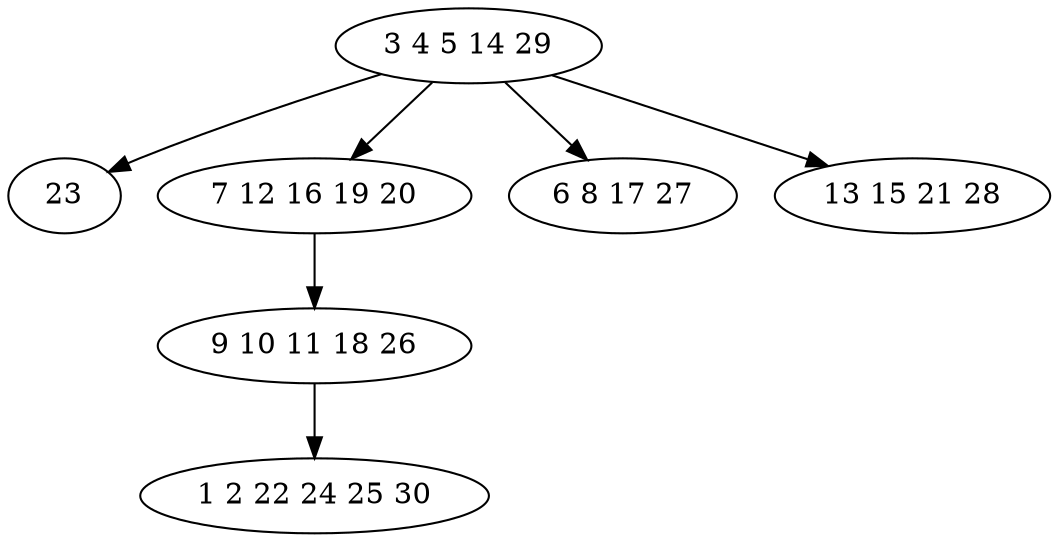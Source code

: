 digraph true_tree {
	"0" -> "1"
	"0" -> "2"
	"2" -> "3"
	"3" -> "4"
	"0" -> "5"
	"0" -> "6"
	"0" [label="3 4 5 14 29"];
	"1" [label="23"];
	"2" [label="7 12 16 19 20"];
	"3" [label="9 10 11 18 26"];
	"4" [label="1 2 22 24 25 30"];
	"5" [label="6 8 17 27"];
	"6" [label="13 15 21 28"];
}
